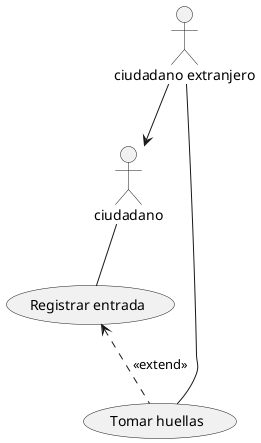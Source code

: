 @startuml
'https://plantuml.com/sequence-diagram
:ciudadano: as usu1
:ciudadano extranjero: as usu2
usu1 --(Registrar entrada)
usu2 -->usu1
usu2 --(Tomar huellas)
(Registrar entrada) <..(Tomar huellas) : <<extend>>
@enduml